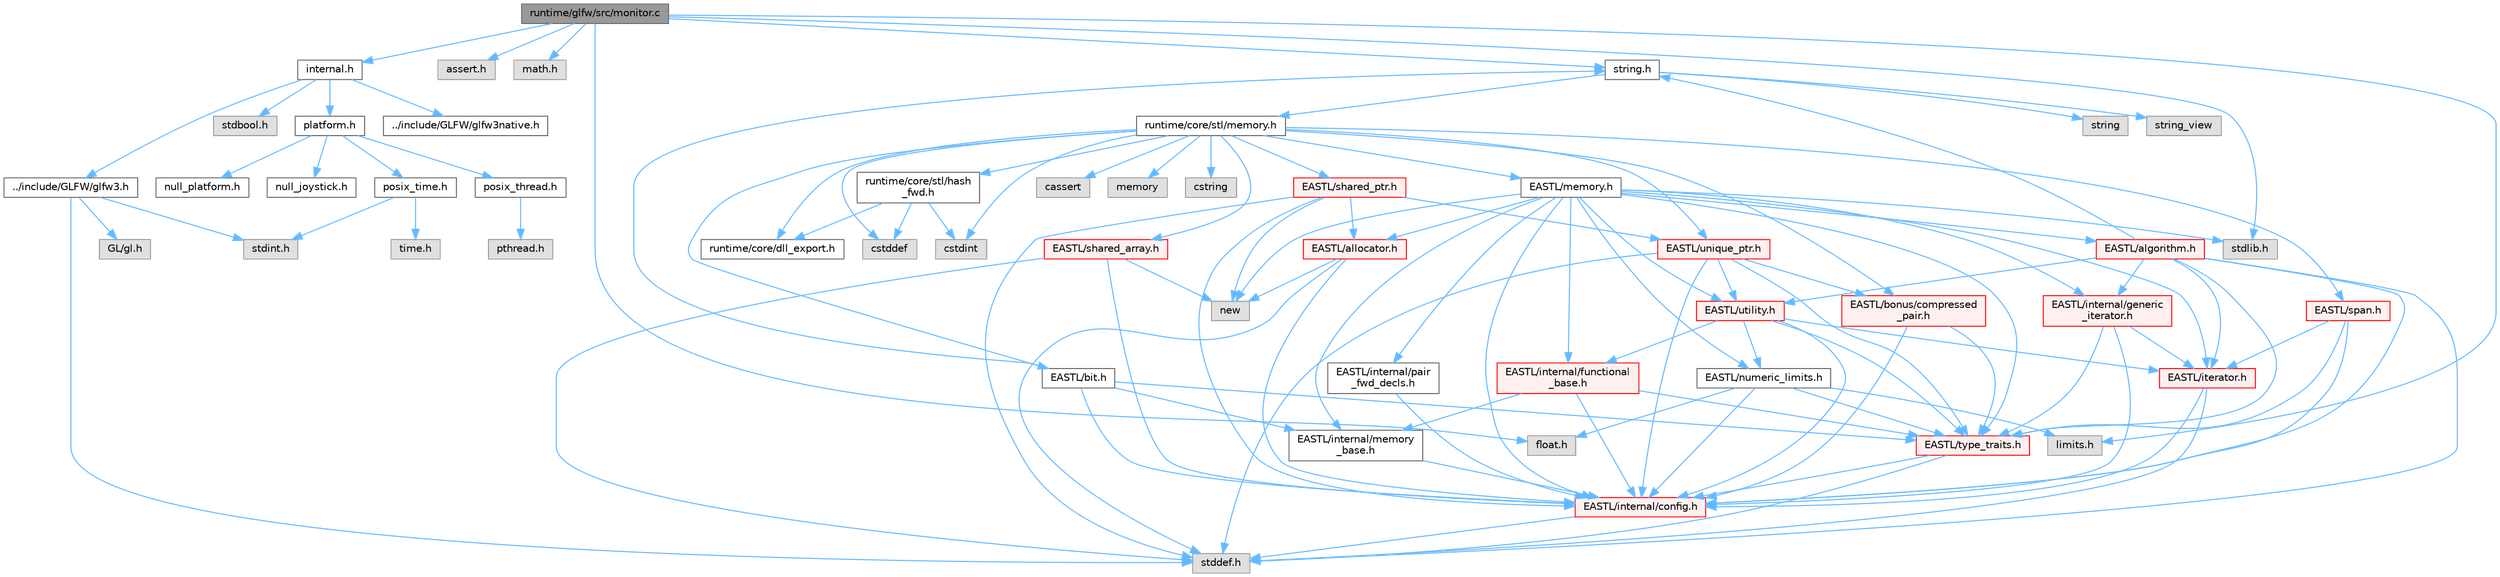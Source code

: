 digraph "runtime/glfw/src/monitor.c"
{
 // LATEX_PDF_SIZE
  bgcolor="transparent";
  edge [fontname=Helvetica,fontsize=10,labelfontname=Helvetica,labelfontsize=10];
  node [fontname=Helvetica,fontsize=10,shape=box,height=0.2,width=0.4];
  Node1 [id="Node000001",label="runtime/glfw/src/monitor.c",height=0.2,width=0.4,color="gray40", fillcolor="grey60", style="filled", fontcolor="black",tooltip=" "];
  Node1 -> Node2 [id="edge1_Node000001_Node000002",color="steelblue1",style="solid",tooltip=" "];
  Node2 [id="Node000002",label="internal.h",height=0.2,width=0.4,color="grey40", fillcolor="white", style="filled",URL="$glfw_2src_2internal_8h.html",tooltip=" "];
  Node2 -> Node3 [id="edge2_Node000002_Node000003",color="steelblue1",style="solid",tooltip=" "];
  Node3 [id="Node000003",label="../include/GLFW/glfw3.h",height=0.2,width=0.4,color="grey40", fillcolor="white", style="filled",URL="$glfw_2include_2_g_l_f_w_2glfw3_8h.html",tooltip="The header of the GLFW 3 API."];
  Node3 -> Node4 [id="edge3_Node000003_Node000004",color="steelblue1",style="solid",tooltip=" "];
  Node4 [id="Node000004",label="stddef.h",height=0.2,width=0.4,color="grey60", fillcolor="#E0E0E0", style="filled",tooltip=" "];
  Node3 -> Node5 [id="edge4_Node000003_Node000005",color="steelblue1",style="solid",tooltip=" "];
  Node5 [id="Node000005",label="stdint.h",height=0.2,width=0.4,color="grey60", fillcolor="#E0E0E0", style="filled",tooltip=" "];
  Node3 -> Node6 [id="edge5_Node000003_Node000006",color="steelblue1",style="solid",tooltip=" "];
  Node6 [id="Node000006",label="GL/gl.h",height=0.2,width=0.4,color="grey60", fillcolor="#E0E0E0", style="filled",tooltip=" "];
  Node2 -> Node7 [id="edge6_Node000002_Node000007",color="steelblue1",style="solid",tooltip=" "];
  Node7 [id="Node000007",label="stdbool.h",height=0.2,width=0.4,color="grey60", fillcolor="#E0E0E0", style="filled",tooltip=" "];
  Node2 -> Node8 [id="edge7_Node000002_Node000008",color="steelblue1",style="solid",tooltip=" "];
  Node8 [id="Node000008",label="platform.h",height=0.2,width=0.4,color="grey40", fillcolor="white", style="filled",URL="$glfw_2src_2_platform_8h.html",tooltip=" "];
  Node8 -> Node9 [id="edge8_Node000008_Node000009",color="steelblue1",style="solid",tooltip=" "];
  Node9 [id="Node000009",label="null_platform.h",height=0.2,width=0.4,color="grey40", fillcolor="white", style="filled",URL="$null__platform_8h.html",tooltip=" "];
  Node8 -> Node10 [id="edge9_Node000008_Node000010",color="steelblue1",style="solid",tooltip=" "];
  Node10 [id="Node000010",label="null_joystick.h",height=0.2,width=0.4,color="grey40", fillcolor="white", style="filled",URL="$null__joystick_8h.html",tooltip=" "];
  Node8 -> Node11 [id="edge10_Node000008_Node000011",color="steelblue1",style="solid",tooltip=" "];
  Node11 [id="Node000011",label="posix_thread.h",height=0.2,width=0.4,color="grey40", fillcolor="white", style="filled",URL="$posix__thread_8h.html",tooltip=" "];
  Node11 -> Node12 [id="edge11_Node000011_Node000012",color="steelblue1",style="solid",tooltip=" "];
  Node12 [id="Node000012",label="pthread.h",height=0.2,width=0.4,color="grey60", fillcolor="#E0E0E0", style="filled",tooltip=" "];
  Node8 -> Node13 [id="edge12_Node000008_Node000013",color="steelblue1",style="solid",tooltip=" "];
  Node13 [id="Node000013",label="posix_time.h",height=0.2,width=0.4,color="grey40", fillcolor="white", style="filled",URL="$posix__time_8h.html",tooltip=" "];
  Node13 -> Node5 [id="edge13_Node000013_Node000005",color="steelblue1",style="solid",tooltip=" "];
  Node13 -> Node14 [id="edge14_Node000013_Node000014",color="steelblue1",style="solid",tooltip=" "];
  Node14 [id="Node000014",label="time.h",height=0.2,width=0.4,color="grey60", fillcolor="#E0E0E0", style="filled",tooltip=" "];
  Node2 -> Node15 [id="edge15_Node000002_Node000015",color="steelblue1",style="solid",tooltip=" "];
  Node15 [id="Node000015",label="../include/GLFW/glfw3native.h",height=0.2,width=0.4,color="grey40", fillcolor="white", style="filled",URL="$glfw_2include_2_g_l_f_w_2glfw3native_8h.html",tooltip="The header of the native access functions."];
  Node1 -> Node16 [id="edge16_Node000001_Node000016",color="steelblue1",style="solid",tooltip=" "];
  Node16 [id="Node000016",label="assert.h",height=0.2,width=0.4,color="grey60", fillcolor="#E0E0E0", style="filled",tooltip=" "];
  Node1 -> Node17 [id="edge17_Node000001_Node000017",color="steelblue1",style="solid",tooltip=" "];
  Node17 [id="Node000017",label="math.h",height=0.2,width=0.4,color="grey60", fillcolor="#E0E0E0", style="filled",tooltip=" "];
  Node1 -> Node18 [id="edge18_Node000001_Node000018",color="steelblue1",style="solid",tooltip=" "];
  Node18 [id="Node000018",label="float.h",height=0.2,width=0.4,color="grey60", fillcolor="#E0E0E0", style="filled",tooltip=" "];
  Node1 -> Node19 [id="edge19_Node000001_Node000019",color="steelblue1",style="solid",tooltip=" "];
  Node19 [id="Node000019",label="string.h",height=0.2,width=0.4,color="grey40", fillcolor="white", style="filled",URL="$string_8h.html",tooltip=" "];
  Node19 -> Node20 [id="edge20_Node000019_Node000020",color="steelblue1",style="solid",tooltip=" "];
  Node20 [id="Node000020",label="string",height=0.2,width=0.4,color="grey60", fillcolor="#E0E0E0", style="filled",tooltip=" "];
  Node19 -> Node21 [id="edge21_Node000019_Node000021",color="steelblue1",style="solid",tooltip=" "];
  Node21 [id="Node000021",label="string_view",height=0.2,width=0.4,color="grey60", fillcolor="#E0E0E0", style="filled",tooltip=" "];
  Node19 -> Node22 [id="edge22_Node000019_Node000022",color="steelblue1",style="solid",tooltip=" "];
  Node22 [id="Node000022",label="runtime/core/stl/memory.h",height=0.2,width=0.4,color="grey40", fillcolor="white", style="filled",URL="$core_2stl_2memory_8h.html",tooltip=" "];
  Node22 -> Node23 [id="edge23_Node000022_Node000023",color="steelblue1",style="solid",tooltip=" "];
  Node23 [id="Node000023",label="cstddef",height=0.2,width=0.4,color="grey60", fillcolor="#E0E0E0", style="filled",tooltip=" "];
  Node22 -> Node24 [id="edge24_Node000022_Node000024",color="steelblue1",style="solid",tooltip=" "];
  Node24 [id="Node000024",label="cstdint",height=0.2,width=0.4,color="grey60", fillcolor="#E0E0E0", style="filled",tooltip=" "];
  Node22 -> Node25 [id="edge25_Node000022_Node000025",color="steelblue1",style="solid",tooltip=" "];
  Node25 [id="Node000025",label="cassert",height=0.2,width=0.4,color="grey60", fillcolor="#E0E0E0", style="filled",tooltip=" "];
  Node22 -> Node26 [id="edge26_Node000022_Node000026",color="steelblue1",style="solid",tooltip=" "];
  Node26 [id="Node000026",label="memory",height=0.2,width=0.4,color="grey60", fillcolor="#E0E0E0", style="filled",tooltip=" "];
  Node22 -> Node27 [id="edge27_Node000022_Node000027",color="steelblue1",style="solid",tooltip=" "];
  Node27 [id="Node000027",label="cstring",height=0.2,width=0.4,color="grey60", fillcolor="#E0E0E0", style="filled",tooltip=" "];
  Node22 -> Node28 [id="edge28_Node000022_Node000028",color="steelblue1",style="solid",tooltip=" "];
  Node28 [id="Node000028",label="EASTL/bit.h",height=0.2,width=0.4,color="grey40", fillcolor="white", style="filled",URL="$bit_8h.html",tooltip=" "];
  Node28 -> Node29 [id="edge29_Node000028_Node000029",color="steelblue1",style="solid",tooltip=" "];
  Node29 [id="Node000029",label="EASTL/internal/config.h",height=0.2,width=0.4,color="red", fillcolor="#FFF0F0", style="filled",URL="$config_8h.html",tooltip=" "];
  Node29 -> Node4 [id="edge30_Node000029_Node000004",color="steelblue1",style="solid",tooltip=" "];
  Node28 -> Node37 [id="edge31_Node000028_Node000037",color="steelblue1",style="solid",tooltip=" "];
  Node37 [id="Node000037",label="EASTL/internal/memory\l_base.h",height=0.2,width=0.4,color="grey40", fillcolor="white", style="filled",URL="$memory__base_8h.html",tooltip=" "];
  Node37 -> Node29 [id="edge32_Node000037_Node000029",color="steelblue1",style="solid",tooltip=" "];
  Node28 -> Node38 [id="edge33_Node000028_Node000038",color="steelblue1",style="solid",tooltip=" "];
  Node38 [id="Node000038",label="EASTL/type_traits.h",height=0.2,width=0.4,color="red", fillcolor="#FFF0F0", style="filled",URL="$_e_a_s_t_l_2include_2_e_a_s_t_l_2type__traits_8h.html",tooltip=" "];
  Node38 -> Node29 [id="edge34_Node000038_Node000029",color="steelblue1",style="solid",tooltip=" "];
  Node38 -> Node4 [id="edge35_Node000038_Node000004",color="steelblue1",style="solid",tooltip=" "];
  Node28 -> Node19 [id="edge36_Node000028_Node000019",color="steelblue1",style="solid",tooltip=" "];
  Node22 -> Node48 [id="edge37_Node000022_Node000048",color="steelblue1",style="solid",tooltip=" "];
  Node48 [id="Node000048",label="EASTL/memory.h",height=0.2,width=0.4,color="grey40", fillcolor="white", style="filled",URL="$_e_a_s_t_l_2include_2_e_a_s_t_l_2memory_8h.html",tooltip=" "];
  Node48 -> Node29 [id="edge38_Node000048_Node000029",color="steelblue1",style="solid",tooltip=" "];
  Node48 -> Node37 [id="edge39_Node000048_Node000037",color="steelblue1",style="solid",tooltip=" "];
  Node48 -> Node49 [id="edge40_Node000048_Node000049",color="steelblue1",style="solid",tooltip=" "];
  Node49 [id="Node000049",label="EASTL/internal/generic\l_iterator.h",height=0.2,width=0.4,color="red", fillcolor="#FFF0F0", style="filled",URL="$generic__iterator_8h.html",tooltip=" "];
  Node49 -> Node29 [id="edge41_Node000049_Node000029",color="steelblue1",style="solid",tooltip=" "];
  Node49 -> Node50 [id="edge42_Node000049_Node000050",color="steelblue1",style="solid",tooltip=" "];
  Node50 [id="Node000050",label="EASTL/iterator.h",height=0.2,width=0.4,color="red", fillcolor="#FFF0F0", style="filled",URL="$_e_a_s_t_l_2include_2_e_a_s_t_l_2iterator_8h.html",tooltip=" "];
  Node50 -> Node29 [id="edge43_Node000050_Node000029",color="steelblue1",style="solid",tooltip=" "];
  Node50 -> Node4 [id="edge44_Node000050_Node000004",color="steelblue1",style="solid",tooltip=" "];
  Node49 -> Node38 [id="edge45_Node000049_Node000038",color="steelblue1",style="solid",tooltip=" "];
  Node48 -> Node53 [id="edge46_Node000048_Node000053",color="steelblue1",style="solid",tooltip=" "];
  Node53 [id="Node000053",label="EASTL/internal/pair\l_fwd_decls.h",height=0.2,width=0.4,color="grey40", fillcolor="white", style="filled",URL="$pair__fwd__decls_8h.html",tooltip=" "];
  Node53 -> Node29 [id="edge47_Node000053_Node000029",color="steelblue1",style="solid",tooltip=" "];
  Node48 -> Node54 [id="edge48_Node000048_Node000054",color="steelblue1",style="solid",tooltip=" "];
  Node54 [id="Node000054",label="EASTL/internal/functional\l_base.h",height=0.2,width=0.4,color="red", fillcolor="#FFF0F0", style="filled",URL="$functional__base_8h.html",tooltip=" "];
  Node54 -> Node29 [id="edge49_Node000054_Node000029",color="steelblue1",style="solid",tooltip=" "];
  Node54 -> Node37 [id="edge50_Node000054_Node000037",color="steelblue1",style="solid",tooltip=" "];
  Node54 -> Node38 [id="edge51_Node000054_Node000038",color="steelblue1",style="solid",tooltip=" "];
  Node48 -> Node55 [id="edge52_Node000048_Node000055",color="steelblue1",style="solid",tooltip=" "];
  Node55 [id="Node000055",label="EASTL/algorithm.h",height=0.2,width=0.4,color="red", fillcolor="#FFF0F0", style="filled",URL="$_e_a_s_t_l_2include_2_e_a_s_t_l_2algorithm_8h.html",tooltip=" "];
  Node55 -> Node29 [id="edge53_Node000055_Node000029",color="steelblue1",style="solid",tooltip=" "];
  Node55 -> Node38 [id="edge54_Node000055_Node000038",color="steelblue1",style="solid",tooltip=" "];
  Node55 -> Node50 [id="edge55_Node000055_Node000050",color="steelblue1",style="solid",tooltip=" "];
  Node55 -> Node65 [id="edge56_Node000055_Node000065",color="steelblue1",style="solid",tooltip=" "];
  Node65 [id="Node000065",label="EASTL/utility.h",height=0.2,width=0.4,color="red", fillcolor="#FFF0F0", style="filled",URL="$_e_a_s_t_l_2include_2_e_a_s_t_l_2utility_8h.html",tooltip=" "];
  Node65 -> Node29 [id="edge57_Node000065_Node000029",color="steelblue1",style="solid",tooltip=" "];
  Node65 -> Node38 [id="edge58_Node000065_Node000038",color="steelblue1",style="solid",tooltip=" "];
  Node65 -> Node50 [id="edge59_Node000065_Node000050",color="steelblue1",style="solid",tooltip=" "];
  Node65 -> Node66 [id="edge60_Node000065_Node000066",color="steelblue1",style="solid",tooltip=" "];
  Node66 [id="Node000066",label="EASTL/numeric_limits.h",height=0.2,width=0.4,color="grey40", fillcolor="white", style="filled",URL="$numeric__limits_8h.html",tooltip=" "];
  Node66 -> Node29 [id="edge61_Node000066_Node000029",color="steelblue1",style="solid",tooltip=" "];
  Node66 -> Node38 [id="edge62_Node000066_Node000038",color="steelblue1",style="solid",tooltip=" "];
  Node66 -> Node42 [id="edge63_Node000066_Node000042",color="steelblue1",style="solid",tooltip=" "];
  Node42 [id="Node000042",label="limits.h",height=0.2,width=0.4,color="grey60", fillcolor="#E0E0E0", style="filled",tooltip=" "];
  Node66 -> Node18 [id="edge64_Node000066_Node000018",color="steelblue1",style="solid",tooltip=" "];
  Node65 -> Node54 [id="edge65_Node000065_Node000054",color="steelblue1",style="solid",tooltip=" "];
  Node55 -> Node49 [id="edge66_Node000055_Node000049",color="steelblue1",style="solid",tooltip=" "];
  Node55 -> Node4 [id="edge67_Node000055_Node000004",color="steelblue1",style="solid",tooltip=" "];
  Node55 -> Node19 [id="edge68_Node000055_Node000019",color="steelblue1",style="solid",tooltip=" "];
  Node48 -> Node38 [id="edge69_Node000048_Node000038",color="steelblue1",style="solid",tooltip=" "];
  Node48 -> Node62 [id="edge70_Node000048_Node000062",color="steelblue1",style="solid",tooltip=" "];
  Node62 [id="Node000062",label="EASTL/allocator.h",height=0.2,width=0.4,color="red", fillcolor="#FFF0F0", style="filled",URL="$allocator_8h.html",tooltip=" "];
  Node62 -> Node29 [id="edge71_Node000062_Node000029",color="steelblue1",style="solid",tooltip=" "];
  Node62 -> Node4 [id="edge72_Node000062_Node000004",color="steelblue1",style="solid",tooltip=" "];
  Node62 -> Node63 [id="edge73_Node000062_Node000063",color="steelblue1",style="solid",tooltip=" "];
  Node63 [id="Node000063",label="new",height=0.2,width=0.4,color="grey60", fillcolor="#E0E0E0", style="filled",tooltip=" "];
  Node48 -> Node50 [id="edge74_Node000048_Node000050",color="steelblue1",style="solid",tooltip=" "];
  Node48 -> Node65 [id="edge75_Node000048_Node000065",color="steelblue1",style="solid",tooltip=" "];
  Node48 -> Node66 [id="edge76_Node000048_Node000066",color="steelblue1",style="solid",tooltip=" "];
  Node48 -> Node74 [id="edge77_Node000048_Node000074",color="steelblue1",style="solid",tooltip=" "];
  Node74 [id="Node000074",label="stdlib.h",height=0.2,width=0.4,color="grey60", fillcolor="#E0E0E0", style="filled",tooltip=" "];
  Node48 -> Node63 [id="edge78_Node000048_Node000063",color="steelblue1",style="solid",tooltip=" "];
  Node22 -> Node75 [id="edge79_Node000022_Node000075",color="steelblue1",style="solid",tooltip=" "];
  Node75 [id="Node000075",label="EASTL/shared_array.h",height=0.2,width=0.4,color="red", fillcolor="#FFF0F0", style="filled",URL="$shared__array_8h.html",tooltip=" "];
  Node75 -> Node29 [id="edge80_Node000075_Node000029",color="steelblue1",style="solid",tooltip=" "];
  Node75 -> Node63 [id="edge81_Node000075_Node000063",color="steelblue1",style="solid",tooltip=" "];
  Node75 -> Node4 [id="edge82_Node000075_Node000004",color="steelblue1",style="solid",tooltip=" "];
  Node22 -> Node78 [id="edge83_Node000022_Node000078",color="steelblue1",style="solid",tooltip=" "];
  Node78 [id="Node000078",label="EASTL/unique_ptr.h",height=0.2,width=0.4,color="red", fillcolor="#FFF0F0", style="filled",URL="$unique__ptr_8h.html",tooltip=" "];
  Node78 -> Node79 [id="edge84_Node000078_Node000079",color="steelblue1",style="solid",tooltip=" "];
  Node79 [id="Node000079",label="EASTL/bonus/compressed\l_pair.h",height=0.2,width=0.4,color="red", fillcolor="#FFF0F0", style="filled",URL="$compressed__pair_8h.html",tooltip=" "];
  Node79 -> Node29 [id="edge85_Node000079_Node000029",color="steelblue1",style="solid",tooltip=" "];
  Node79 -> Node38 [id="edge86_Node000079_Node000038",color="steelblue1",style="solid",tooltip=" "];
  Node78 -> Node29 [id="edge87_Node000078_Node000029",color="steelblue1",style="solid",tooltip=" "];
  Node78 -> Node38 [id="edge88_Node000078_Node000038",color="steelblue1",style="solid",tooltip=" "];
  Node78 -> Node65 [id="edge89_Node000078_Node000065",color="steelblue1",style="solid",tooltip=" "];
  Node78 -> Node4 [id="edge90_Node000078_Node000004",color="steelblue1",style="solid",tooltip=" "];
  Node22 -> Node81 [id="edge91_Node000022_Node000081",color="steelblue1",style="solid",tooltip=" "];
  Node81 [id="Node000081",label="EASTL/shared_ptr.h",height=0.2,width=0.4,color="red", fillcolor="#FFF0F0", style="filled",URL="$shared__ptr_8h.html",tooltip=" "];
  Node81 -> Node29 [id="edge92_Node000081_Node000029",color="steelblue1",style="solid",tooltip=" "];
  Node81 -> Node78 [id="edge93_Node000081_Node000078",color="steelblue1",style="solid",tooltip=" "];
  Node81 -> Node62 [id="edge94_Node000081_Node000062",color="steelblue1",style="solid",tooltip=" "];
  Node81 -> Node63 [id="edge95_Node000081_Node000063",color="steelblue1",style="solid",tooltip=" "];
  Node81 -> Node4 [id="edge96_Node000081_Node000004",color="steelblue1",style="solid",tooltip=" "];
  Node22 -> Node161 [id="edge97_Node000022_Node000161",color="steelblue1",style="solid",tooltip=" "];
  Node161 [id="Node000161",label="EASTL/span.h",height=0.2,width=0.4,color="red", fillcolor="#FFF0F0", style="filled",URL="$span_8h.html",tooltip=" "];
  Node161 -> Node29 [id="edge98_Node000161_Node000029",color="steelblue1",style="solid",tooltip=" "];
  Node161 -> Node38 [id="edge99_Node000161_Node000038",color="steelblue1",style="solid",tooltip=" "];
  Node161 -> Node50 [id="edge100_Node000161_Node000050",color="steelblue1",style="solid",tooltip=" "];
  Node22 -> Node79 [id="edge101_Node000022_Node000079",color="steelblue1",style="solid",tooltip=" "];
  Node22 -> Node164 [id="edge102_Node000022_Node000164",color="steelblue1",style="solid",tooltip=" "];
  Node164 [id="Node000164",label="runtime/core/dll_export.h",height=0.2,width=0.4,color="grey40", fillcolor="white", style="filled",URL="$dll__export_8h.html",tooltip=" "];
  Node22 -> Node165 [id="edge103_Node000022_Node000165",color="steelblue1",style="solid",tooltip=" "];
  Node165 [id="Node000165",label="runtime/core/stl/hash\l_fwd.h",height=0.2,width=0.4,color="grey40", fillcolor="white", style="filled",URL="$hash__fwd_8h.html",tooltip=" "];
  Node165 -> Node23 [id="edge104_Node000165_Node000023",color="steelblue1",style="solid",tooltip=" "];
  Node165 -> Node24 [id="edge105_Node000165_Node000024",color="steelblue1",style="solid",tooltip=" "];
  Node165 -> Node164 [id="edge106_Node000165_Node000164",color="steelblue1",style="solid",tooltip=" "];
  Node1 -> Node74 [id="edge107_Node000001_Node000074",color="steelblue1",style="solid",tooltip=" "];
  Node1 -> Node42 [id="edge108_Node000001_Node000042",color="steelblue1",style="solid",tooltip=" "];
}
